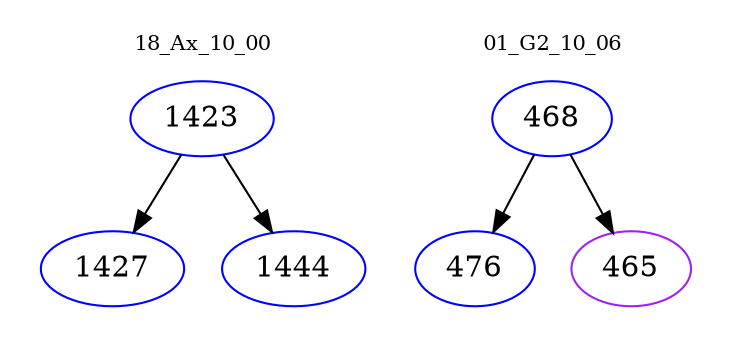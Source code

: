 digraph{
subgraph cluster_0 {
color = white
label = "18_Ax_10_00";
fontsize=10;
T0_1423 [label="1423", color="blue"]
T0_1423 -> T0_1427 [color="black"]
T0_1427 [label="1427", color="blue"]
T0_1423 -> T0_1444 [color="black"]
T0_1444 [label="1444", color="blue"]
}
subgraph cluster_1 {
color = white
label = "01_G2_10_06";
fontsize=10;
T1_468 [label="468", color="blue"]
T1_468 -> T1_476 [color="black"]
T1_476 [label="476", color="blue"]
T1_468 -> T1_465 [color="black"]
T1_465 [label="465", color="purple"]
}
}
